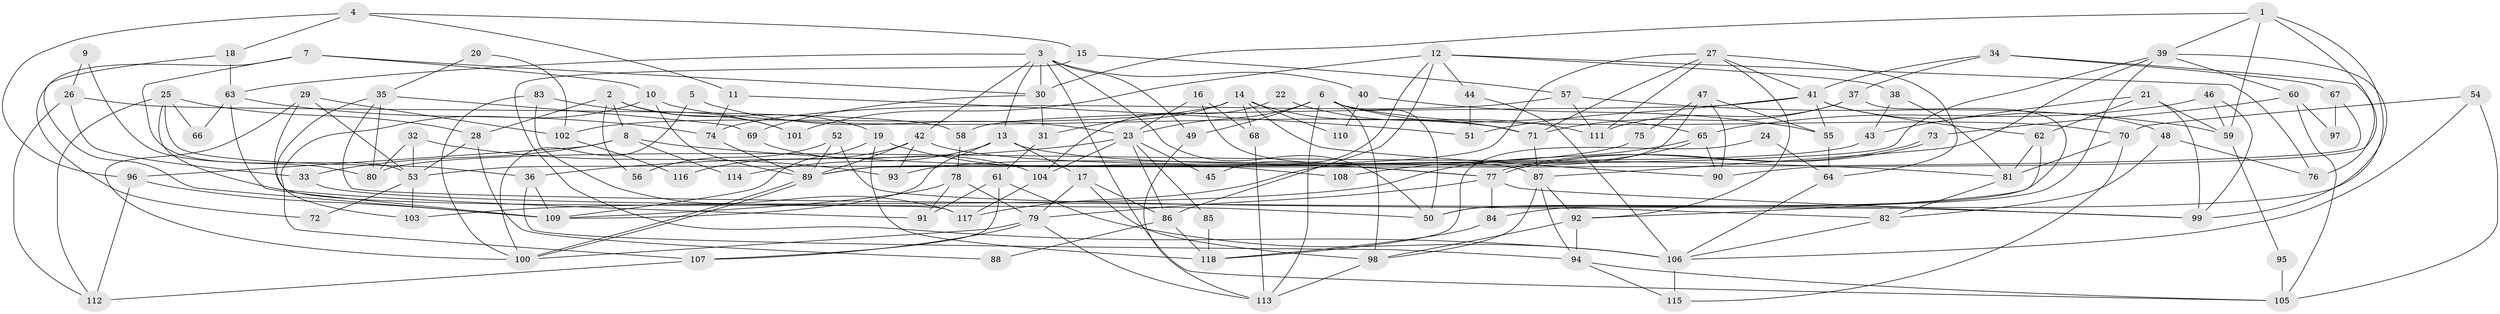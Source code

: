 // coarse degree distribution, {2: 0.2033898305084746, 3: 0.2033898305084746, 4: 0.13559322033898305, 6: 0.06779661016949153, 5: 0.11864406779661017, 9: 0.11864406779661017, 8: 0.03389830508474576, 14: 0.01694915254237288, 7: 0.0847457627118644, 13: 0.01694915254237288}
// Generated by graph-tools (version 1.1) at 2025/54/03/04/25 21:54:21]
// undirected, 118 vertices, 236 edges
graph export_dot {
graph [start="1"]
  node [color=gray90,style=filled];
  1;
  2;
  3;
  4;
  5;
  6;
  7;
  8;
  9;
  10;
  11;
  12;
  13;
  14;
  15;
  16;
  17;
  18;
  19;
  20;
  21;
  22;
  23;
  24;
  25;
  26;
  27;
  28;
  29;
  30;
  31;
  32;
  33;
  34;
  35;
  36;
  37;
  38;
  39;
  40;
  41;
  42;
  43;
  44;
  45;
  46;
  47;
  48;
  49;
  50;
  51;
  52;
  53;
  54;
  55;
  56;
  57;
  58;
  59;
  60;
  61;
  62;
  63;
  64;
  65;
  66;
  67;
  68;
  69;
  70;
  71;
  72;
  73;
  74;
  75;
  76;
  77;
  78;
  79;
  80;
  81;
  82;
  83;
  84;
  85;
  86;
  87;
  88;
  89;
  90;
  91;
  92;
  93;
  94;
  95;
  96;
  97;
  98;
  99;
  100;
  101;
  102;
  103;
  104;
  105;
  106;
  107;
  108;
  109;
  110;
  111;
  112;
  113;
  114;
  115;
  116;
  117;
  118;
  1 -- 39;
  1 -- 50;
  1 -- 30;
  1 -- 59;
  1 -- 90;
  2 -- 101;
  2 -- 19;
  2 -- 8;
  2 -- 28;
  2 -- 56;
  3 -- 13;
  3 -- 50;
  3 -- 30;
  3 -- 40;
  3 -- 42;
  3 -- 49;
  3 -- 63;
  3 -- 105;
  4 -- 18;
  4 -- 15;
  4 -- 11;
  4 -- 96;
  5 -- 23;
  5 -- 100;
  6 -- 70;
  6 -- 49;
  6 -- 23;
  6 -- 50;
  6 -- 65;
  6 -- 98;
  6 -- 113;
  7 -- 10;
  7 -- 30;
  7 -- 53;
  7 -- 72;
  8 -- 96;
  8 -- 33;
  8 -- 81;
  8 -- 114;
  9 -- 80;
  9 -- 26;
  10 -- 71;
  10 -- 89;
  10 -- 107;
  11 -- 74;
  11 -- 51;
  12 -- 86;
  12 -- 76;
  12 -- 38;
  12 -- 44;
  12 -- 45;
  12 -- 101;
  13 -- 17;
  13 -- 109;
  13 -- 77;
  13 -- 114;
  14 -- 71;
  14 -- 68;
  14 -- 31;
  14 -- 90;
  14 -- 102;
  14 -- 110;
  15 -- 106;
  15 -- 57;
  16 -- 23;
  16 -- 87;
  16 -- 68;
  17 -- 98;
  17 -- 79;
  17 -- 86;
  18 -- 109;
  18 -- 63;
  19 -- 118;
  19 -- 109;
  19 -- 108;
  20 -- 35;
  20 -- 102;
  21 -- 99;
  21 -- 59;
  21 -- 43;
  21 -- 62;
  22 -- 111;
  22 -- 104;
  23 -- 36;
  23 -- 45;
  23 -- 85;
  23 -- 86;
  23 -- 104;
  24 -- 118;
  24 -- 64;
  25 -- 28;
  25 -- 112;
  25 -- 36;
  25 -- 66;
  25 -- 91;
  26 -- 112;
  26 -- 58;
  26 -- 33;
  27 -- 89;
  27 -- 41;
  27 -- 64;
  27 -- 71;
  27 -- 92;
  27 -- 111;
  28 -- 53;
  28 -- 88;
  29 -- 53;
  29 -- 100;
  29 -- 102;
  29 -- 117;
  30 -- 31;
  30 -- 69;
  31 -- 61;
  32 -- 80;
  32 -- 53;
  32 -- 93;
  33 -- 50;
  34 -- 37;
  34 -- 41;
  34 -- 67;
  34 -- 76;
  35 -- 69;
  35 -- 103;
  35 -- 80;
  35 -- 99;
  36 -- 109;
  36 -- 94;
  37 -- 50;
  37 -- 71;
  37 -- 111;
  38 -- 81;
  38 -- 43;
  39 -- 99;
  39 -- 87;
  39 -- 53;
  39 -- 60;
  39 -- 84;
  40 -- 55;
  40 -- 110;
  41 -- 51;
  41 -- 62;
  41 -- 48;
  41 -- 55;
  41 -- 58;
  42 -- 77;
  42 -- 89;
  42 -- 93;
  42 -- 116;
  43 -- 80;
  44 -- 106;
  44 -- 51;
  46 -- 65;
  46 -- 99;
  46 -- 59;
  47 -- 90;
  47 -- 55;
  47 -- 75;
  47 -- 117;
  48 -- 82;
  48 -- 76;
  49 -- 113;
  52 -- 89;
  52 -- 82;
  52 -- 56;
  53 -- 72;
  53 -- 103;
  54 -- 106;
  54 -- 105;
  54 -- 70;
  55 -- 64;
  57 -- 111;
  57 -- 59;
  57 -- 74;
  58 -- 78;
  59 -- 95;
  60 -- 105;
  60 -- 73;
  60 -- 97;
  61 -- 107;
  61 -- 91;
  61 -- 106;
  62 -- 92;
  62 -- 81;
  63 -- 74;
  63 -- 66;
  63 -- 109;
  64 -- 106;
  65 -- 90;
  65 -- 103;
  65 -- 108;
  67 -- 89;
  67 -- 97;
  68 -- 113;
  69 -- 104;
  70 -- 81;
  70 -- 115;
  71 -- 87;
  73 -- 77;
  73 -- 77;
  74 -- 89;
  75 -- 93;
  77 -- 79;
  77 -- 84;
  77 -- 99;
  78 -- 79;
  78 -- 91;
  78 -- 109;
  79 -- 113;
  79 -- 100;
  79 -- 107;
  81 -- 82;
  82 -- 106;
  83 -- 100;
  83 -- 117;
  83 -- 101;
  84 -- 118;
  85 -- 118;
  86 -- 88;
  86 -- 118;
  87 -- 92;
  87 -- 98;
  87 -- 94;
  89 -- 100;
  89 -- 100;
  92 -- 94;
  92 -- 98;
  94 -- 105;
  94 -- 115;
  95 -- 105;
  96 -- 109;
  96 -- 112;
  98 -- 113;
  102 -- 116;
  104 -- 117;
  106 -- 115;
  107 -- 112;
}
